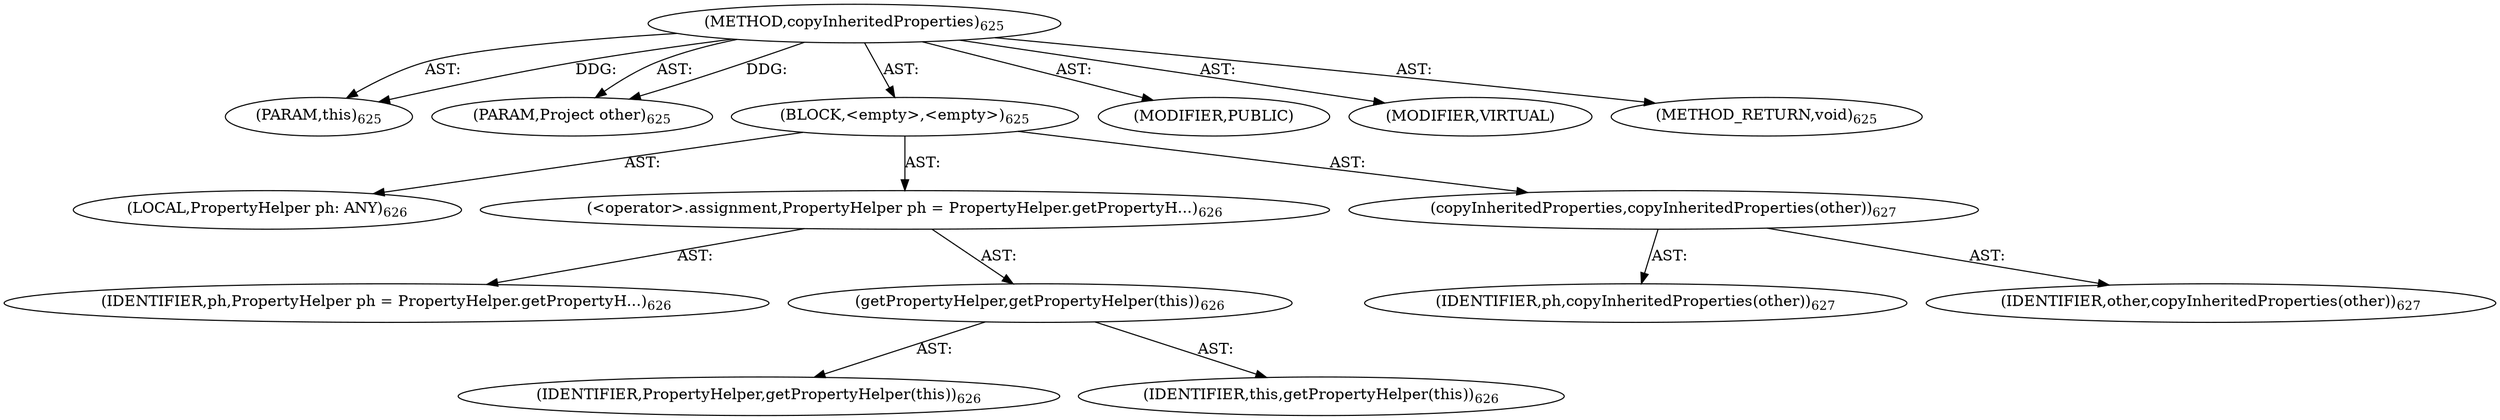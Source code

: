digraph "copyInheritedProperties" {  
"111669149726" [label = <(METHOD,copyInheritedProperties)<SUB>625</SUB>> ]
"115964117015" [label = <(PARAM,this)<SUB>625</SUB>> ]
"115964117096" [label = <(PARAM,Project other)<SUB>625</SUB>> ]
"25769803810" [label = <(BLOCK,&lt;empty&gt;,&lt;empty&gt;)<SUB>625</SUB>> ]
"94489280525" [label = <(LOCAL,PropertyHelper ph: ANY)<SUB>626</SUB>> ]
"30064771218" [label = <(&lt;operator&gt;.assignment,PropertyHelper ph = PropertyHelper.getPropertyH...)<SUB>626</SUB>> ]
"68719476951" [label = <(IDENTIFIER,ph,PropertyHelper ph = PropertyHelper.getPropertyH...)<SUB>626</SUB>> ]
"30064771219" [label = <(getPropertyHelper,getPropertyHelper(this))<SUB>626</SUB>> ]
"68719476952" [label = <(IDENTIFIER,PropertyHelper,getPropertyHelper(this))<SUB>626</SUB>> ]
"68719476764" [label = <(IDENTIFIER,this,getPropertyHelper(this))<SUB>626</SUB>> ]
"30064771220" [label = <(copyInheritedProperties,copyInheritedProperties(other))<SUB>627</SUB>> ]
"68719476953" [label = <(IDENTIFIER,ph,copyInheritedProperties(other))<SUB>627</SUB>> ]
"68719476954" [label = <(IDENTIFIER,other,copyInheritedProperties(other))<SUB>627</SUB>> ]
"133143986283" [label = <(MODIFIER,PUBLIC)> ]
"133143986284" [label = <(MODIFIER,VIRTUAL)> ]
"128849018910" [label = <(METHOD_RETURN,void)<SUB>625</SUB>> ]
  "111669149726" -> "115964117015"  [ label = "AST: "] 
  "111669149726" -> "115964117096"  [ label = "AST: "] 
  "111669149726" -> "25769803810"  [ label = "AST: "] 
  "111669149726" -> "133143986283"  [ label = "AST: "] 
  "111669149726" -> "133143986284"  [ label = "AST: "] 
  "111669149726" -> "128849018910"  [ label = "AST: "] 
  "25769803810" -> "94489280525"  [ label = "AST: "] 
  "25769803810" -> "30064771218"  [ label = "AST: "] 
  "25769803810" -> "30064771220"  [ label = "AST: "] 
  "30064771218" -> "68719476951"  [ label = "AST: "] 
  "30064771218" -> "30064771219"  [ label = "AST: "] 
  "30064771219" -> "68719476952"  [ label = "AST: "] 
  "30064771219" -> "68719476764"  [ label = "AST: "] 
  "30064771220" -> "68719476953"  [ label = "AST: "] 
  "30064771220" -> "68719476954"  [ label = "AST: "] 
  "111669149726" -> "115964117015"  [ label = "DDG: "] 
  "111669149726" -> "115964117096"  [ label = "DDG: "] 
}
